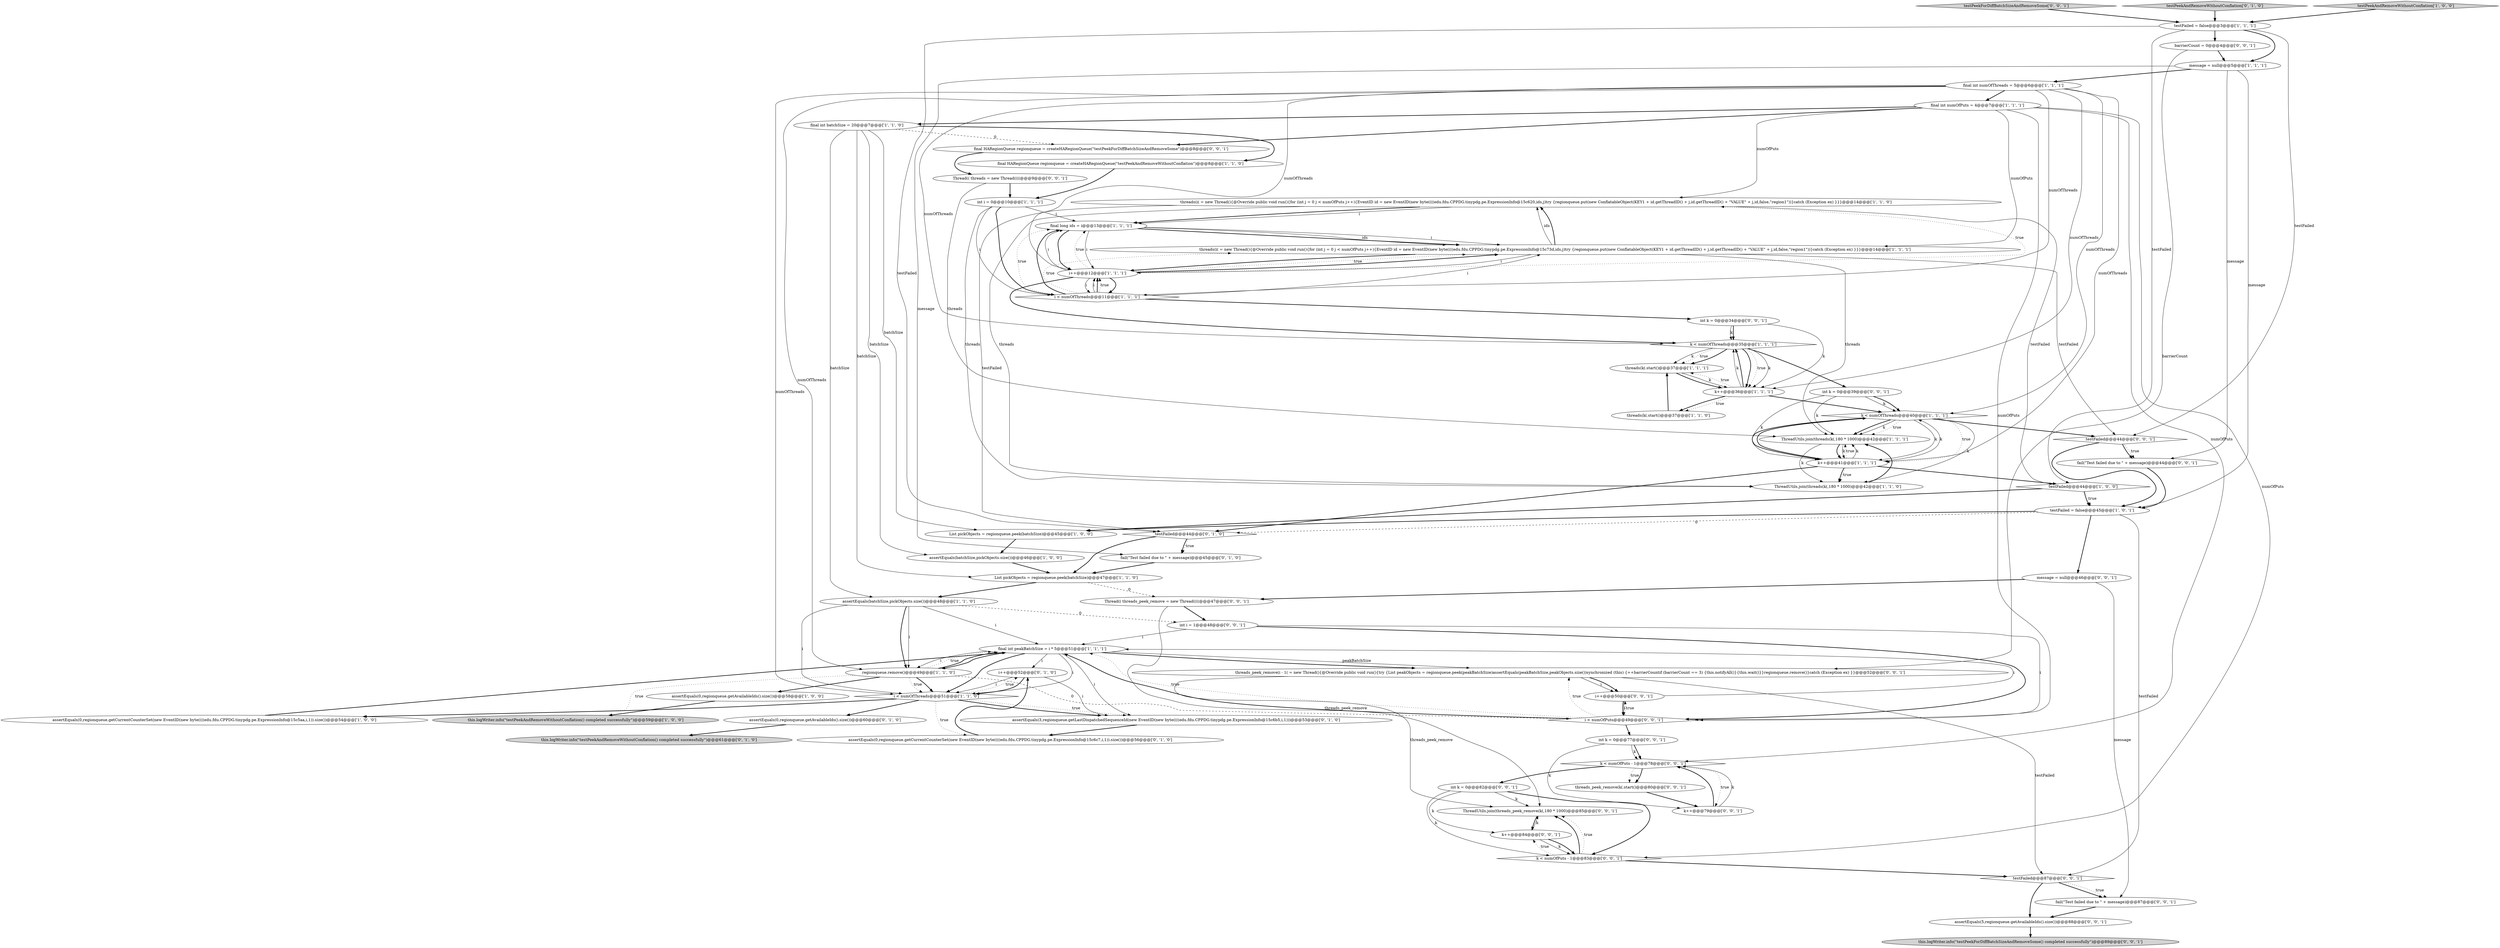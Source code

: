 digraph {
55 [style = filled, label = "testPeekForDiffBatchSizeAndRemoveSome['0', '0', '1']", fillcolor = lightgray, shape = diamond image = "AAA0AAABBB3BBB"];
5 [style = filled, label = "k < numOfThreads@@@40@@@['1', '1', '1']", fillcolor = white, shape = diamond image = "AAA0AAABBB1BBB"];
62 [style = filled, label = "assertEquals(5,regionqueue.getAvailableIds().size())@@@88@@@['0', '0', '1']", fillcolor = white, shape = ellipse image = "AAA0AAABBB3BBB"];
12 [style = filled, label = "final HARegionQueue regionqueue = createHARegionQueue(\"testPeekAndRemoveWithoutConflation\")@@@8@@@['1', '1', '0']", fillcolor = white, shape = ellipse image = "AAA0AAABBB1BBB"];
28 [style = filled, label = "testFailed@@@44@@@['1', '0', '0']", fillcolor = white, shape = diamond image = "AAA0AAABBB1BBB"];
39 [style = filled, label = "i++@@@52@@@['0', '1', '0']", fillcolor = white, shape = ellipse image = "AAA0AAABBB2BBB"];
49 [style = filled, label = "int k = 0@@@82@@@['0', '0', '1']", fillcolor = white, shape = ellipse image = "AAA0AAABBB3BBB"];
18 [style = filled, label = "this.logWriter.info(\"testPeekAndRemoveWithoutConflation() completed successfully\")@@@59@@@['1', '0', '0']", fillcolor = lightgray, shape = ellipse image = "AAA0AAABBB1BBB"];
61 [style = filled, label = "Thread(( threads_peek_remove = new Thread((((@@@47@@@['0', '0', '1']", fillcolor = white, shape = ellipse image = "AAA0AAABBB3BBB"];
10 [style = filled, label = "threads(i( = new Thread(){@Override public void run(){for (int j = 0 j < numOfPuts j++){EventID id = new EventID(new byte((((edu.fdu.CPPDG.tinypdg.pe.ExpressionInfo@15c620,ids,j)try {regionqueue.put(new ConflatableObject(KEY1 + id.getThreadID() + j,id.getThreadID() + \"VALUE\" + j,id,false,\"region1\"))}catch (Exception ex) }}}@@@14@@@['1', '1', '0']", fillcolor = white, shape = ellipse image = "AAA0AAABBB1BBB"];
30 [style = filled, label = "final int batchSize = 20@@@7@@@['1', '1', '0']", fillcolor = white, shape = ellipse image = "AAA0AAABBB1BBB"];
1 [style = filled, label = "final int peakBatchSize = i * 5@@@51@@@['1', '1', '1']", fillcolor = white, shape = ellipse image = "AAA0AAABBB1BBB"];
35 [style = filled, label = "fail(\"Test failed due to \" + message)@@@45@@@['0', '1', '0']", fillcolor = white, shape = ellipse image = "AAA1AAABBB2BBB"];
17 [style = filled, label = "ThreadUtils.join(threads(k(,180 * 1000)@@@42@@@['1', '1', '1']", fillcolor = white, shape = ellipse image = "AAA0AAABBB1BBB"];
24 [style = filled, label = "int i = 0@@@10@@@['1', '1', '1']", fillcolor = white, shape = ellipse image = "AAA0AAABBB1BBB"];
57 [style = filled, label = "int k = 0@@@77@@@['0', '0', '1']", fillcolor = white, shape = ellipse image = "AAA0AAABBB3BBB"];
25 [style = filled, label = "testFailed = false@@@3@@@['1', '1', '1']", fillcolor = white, shape = ellipse image = "AAA0AAABBB1BBB"];
37 [style = filled, label = "assertEquals(0,regionqueue.getAvailableIds().size())@@@60@@@['0', '1', '0']", fillcolor = white, shape = ellipse image = "AAA0AAABBB2BBB"];
7 [style = filled, label = "ThreadUtils.join(threads(k(,180 * 1000)@@@42@@@['1', '1', '0']", fillcolor = white, shape = ellipse image = "AAA0AAABBB1BBB"];
41 [style = filled, label = "threads_peek_remove(i - 1( = new Thread(){@Override public void run(){try {List peakObjects = regionqueue.peek(peakBatchSize)assertEquals(peakBatchSize,peakObjects.size())synchronized (this) {++barrierCountif (barrierCount == 3) {this.notifyAll()}{this.wait()}}regionqueue.remove()}catch (Exception ex) }}@@@52@@@['0', '0', '1']", fillcolor = white, shape = ellipse image = "AAA0AAABBB3BBB"];
47 [style = filled, label = "fail(\"Test failed due to \" + message)@@@87@@@['0', '0', '1']", fillcolor = white, shape = ellipse image = "AAA0AAABBB3BBB"];
53 [style = filled, label = "barrierCount = 0@@@4@@@['0', '0', '1']", fillcolor = white, shape = ellipse image = "AAA0AAABBB3BBB"];
64 [style = filled, label = "i < numOfPuts@@@49@@@['0', '0', '1']", fillcolor = white, shape = diamond image = "AAA0AAABBB3BBB"];
26 [style = filled, label = "final int numOfThreads = 5@@@6@@@['1', '1', '1']", fillcolor = white, shape = ellipse image = "AAA0AAABBB1BBB"];
23 [style = filled, label = "regionqueue.remove()@@@49@@@['1', '1', '0']", fillcolor = white, shape = ellipse image = "AAA0AAABBB1BBB"];
51 [style = filled, label = "k < numOfPuts - 1@@@78@@@['0', '0', '1']", fillcolor = white, shape = diamond image = "AAA0AAABBB3BBB"];
54 [style = filled, label = "k < numOfPuts - 1@@@83@@@['0', '0', '1']", fillcolor = white, shape = diamond image = "AAA0AAABBB3BBB"];
29 [style = filled, label = "List pickObjects = regionqueue.peek(batchSize)@@@47@@@['1', '1', '0']", fillcolor = white, shape = ellipse image = "AAA0AAABBB1BBB"];
65 [style = filled, label = "testFailed@@@44@@@['0', '0', '1']", fillcolor = white, shape = diamond image = "AAA0AAABBB3BBB"];
27 [style = filled, label = "threads(i( = new Thread(){@Override public void run(){for (int j = 0 j < numOfPuts j++){EventID id = new EventID(new byte((((edu.fdu.CPPDG.tinypdg.pe.ExpressionInfo@15c73d,ids,j)try {regionqueue.put(new ConflatableObject(KEY1 + id.getThreadID() + j,id.getThreadID() + \"VALUE\" + j,id,false,\"region1\"))}catch (Exception ex) }}}@@@14@@@['1', '1', '1']", fillcolor = white, shape = ellipse image = "AAA0AAABBB1BBB"];
52 [style = filled, label = "final HARegionQueue regionqueue = createHARegionQueue(\"testPeekForDiffBatchSizeAndRemoveSome\")@@@8@@@['0', '0', '1']", fillcolor = white, shape = ellipse image = "AAA0AAABBB3BBB"];
38 [style = filled, label = "testFailed@@@44@@@['0', '1', '0']", fillcolor = white, shape = diamond image = "AAA1AAABBB2BBB"];
45 [style = filled, label = "fail(\"Test failed due to \" + message)@@@44@@@['0', '0', '1']", fillcolor = white, shape = ellipse image = "AAA0AAABBB3BBB"];
48 [style = filled, label = "int k = 0@@@34@@@['0', '0', '1']", fillcolor = white, shape = ellipse image = "AAA0AAABBB3BBB"];
43 [style = filled, label = "message = null@@@46@@@['0', '0', '1']", fillcolor = white, shape = ellipse image = "AAA0AAABBB3BBB"];
63 [style = filled, label = "ThreadUtils.join(threads_peek_remove(k(,180 * 1000)@@@85@@@['0', '0', '1']", fillcolor = white, shape = ellipse image = "AAA0AAABBB3BBB"];
19 [style = filled, label = "final int numOfPuts = 4@@@7@@@['1', '1', '1']", fillcolor = white, shape = ellipse image = "AAA0AAABBB1BBB"];
16 [style = filled, label = "i < numOfThreads@@@11@@@['1', '1', '1']", fillcolor = white, shape = diamond image = "AAA0AAABBB1BBB"];
56 [style = filled, label = "int i = 1@@@48@@@['0', '0', '1']", fillcolor = white, shape = ellipse image = "AAA0AAABBB3BBB"];
34 [style = filled, label = "assertEquals(3,regionqueue.getLastDispatchedSequenceId(new EventID(new byte((((edu.fdu.CPPDG.tinypdg.pe.ExpressionInfo@15c6b5,i,1)))@@@53@@@['0', '1', '0']", fillcolor = white, shape = ellipse image = "AAA0AAABBB2BBB"];
14 [style = filled, label = "threads(k(.start()@@@37@@@['1', '1', '0']", fillcolor = white, shape = ellipse image = "AAA0AAABBB1BBB"];
40 [style = filled, label = "this.logWriter.info(\"testPeekAndRemoveWithoutConflation() completed successfully\")@@@61@@@['0', '1', '0']", fillcolor = lightgray, shape = ellipse image = "AAA0AAABBB2BBB"];
15 [style = filled, label = "assertEquals(0,regionqueue.getCurrentCounterSet(new EventID(new byte((((edu.fdu.CPPDG.tinypdg.pe.ExpressionInfo@15c5aa,i,1)).size())@@@54@@@['1', '0', '0']", fillcolor = white, shape = ellipse image = "AAA0AAABBB1BBB"];
33 [style = filled, label = "testPeekAndRemoveWithoutConflation['0', '1', '0']", fillcolor = lightgray, shape = diamond image = "AAA0AAABBB2BBB"];
4 [style = filled, label = "k < numOfThreads@@@35@@@['1', '1', '1']", fillcolor = white, shape = diamond image = "AAA0AAABBB1BBB"];
0 [style = filled, label = "assertEquals(batchSize,pickObjects.size())@@@46@@@['1', '0', '0']", fillcolor = white, shape = ellipse image = "AAA0AAABBB1BBB"];
21 [style = filled, label = "k++@@@41@@@['1', '1', '1']", fillcolor = white, shape = ellipse image = "AAA0AAABBB1BBB"];
58 [style = filled, label = "i++@@@50@@@['0', '0', '1']", fillcolor = white, shape = ellipse image = "AAA0AAABBB3BBB"];
66 [style = filled, label = "this.logWriter.info(\"testPeekForDiffBatchSizeAndRemoveSome() completed successfully\")@@@89@@@['0', '0', '1']", fillcolor = lightgray, shape = ellipse image = "AAA0AAABBB3BBB"];
32 [style = filled, label = "testFailed = false@@@45@@@['1', '0', '1']", fillcolor = white, shape = ellipse image = "AAA0AAABBB1BBB"];
3 [style = filled, label = "threads(k(.start()@@@37@@@['1', '1', '1']", fillcolor = white, shape = ellipse image = "AAA0AAABBB1BBB"];
50 [style = filled, label = "k++@@@79@@@['0', '0', '1']", fillcolor = white, shape = ellipse image = "AAA0AAABBB3BBB"];
6 [style = filled, label = "final long ids = i@@@13@@@['1', '1', '1']", fillcolor = white, shape = ellipse image = "AAA0AAABBB1BBB"];
44 [style = filled, label = "threads_peek_remove(k(.start()@@@80@@@['0', '0', '1']", fillcolor = white, shape = ellipse image = "AAA0AAABBB3BBB"];
9 [style = filled, label = "k++@@@36@@@['1', '1', '1']", fillcolor = white, shape = ellipse image = "AAA0AAABBB1BBB"];
31 [style = filled, label = "i++@@@12@@@['1', '1', '1']", fillcolor = white, shape = ellipse image = "AAA0AAABBB1BBB"];
8 [style = filled, label = "testPeekAndRemoveWithoutConflation['1', '0', '0']", fillcolor = lightgray, shape = diamond image = "AAA0AAABBB1BBB"];
11 [style = filled, label = "assertEquals(batchSize,pickObjects.size())@@@48@@@['1', '1', '0']", fillcolor = white, shape = ellipse image = "AAA0AAABBB1BBB"];
20 [style = filled, label = "List pickObjects = regionqueue.peek(batchSize)@@@45@@@['1', '0', '0']", fillcolor = white, shape = ellipse image = "AAA0AAABBB1BBB"];
60 [style = filled, label = "k++@@@84@@@['0', '0', '1']", fillcolor = white, shape = ellipse image = "AAA0AAABBB3BBB"];
42 [style = filled, label = "Thread(( threads = new Thread((((@@@9@@@['0', '0', '1']", fillcolor = white, shape = ellipse image = "AAA0AAABBB3BBB"];
36 [style = filled, label = "assertEquals(0,regionqueue.getCurrentCounterSet(new EventID(new byte((((edu.fdu.CPPDG.tinypdg.pe.ExpressionInfo@15c6c7,i,1)).size())@@@56@@@['0', '1', '0']", fillcolor = white, shape = ellipse image = "AAA0AAABBB2BBB"];
59 [style = filled, label = "int k = 0@@@39@@@['0', '0', '1']", fillcolor = white, shape = ellipse image = "AAA0AAABBB3BBB"];
13 [style = filled, label = "assertEquals(0,regionqueue.getAvailableIds().size())@@@58@@@['1', '0', '0']", fillcolor = white, shape = ellipse image = "AAA0AAABBB1BBB"];
2 [style = filled, label = "message = null@@@5@@@['1', '1', '1']", fillcolor = white, shape = ellipse image = "AAA0AAABBB1BBB"];
22 [style = filled, label = "i < numOfThreads@@@51@@@['1', '1', '0']", fillcolor = white, shape = diamond image = "AAA0AAABBB1BBB"];
46 [style = filled, label = "testFailed@@@87@@@['0', '0', '1']", fillcolor = white, shape = diamond image = "AAA0AAABBB3BBB"];
23->22 [style = bold, label=""];
64->41 [style = dotted, label="true"];
5->7 [style = solid, label="k"];
65->32 [style = bold, label=""];
51->50 [style = dotted, label="true"];
46->47 [style = bold, label=""];
15->1 [style = bold, label=""];
5->65 [style = bold, label=""];
14->3 [style = bold, label=""];
22->39 [style = dotted, label="true"];
17->21 [style = bold, label=""];
6->31 [style = solid, label="i"];
64->57 [style = bold, label=""];
49->63 [style = solid, label="k"];
51->44 [style = dotted, label="true"];
48->4 [style = bold, label=""];
24->16 [style = solid, label="i"];
45->32 [style = bold, label=""];
41->58 [style = solid, label="i"];
29->11 [style = bold, label=""];
62->66 [style = bold, label=""];
2->32 [style = solid, label="message"];
50->51 [style = bold, label=""];
26->22 [style = solid, label="numOfThreads"];
1->23 [style = bold, label=""];
31->10 [style = dotted, label="true"];
12->24 [style = bold, label=""];
19->51 [style = solid, label="numOfPuts"];
50->51 [style = solid, label="k"];
27->65 [style = solid, label="testFailed"];
16->6 [style = dotted, label="true"];
64->1 [style = dotted, label="true"];
5->17 [style = bold, label=""];
46->47 [style = dotted, label="true"];
23->22 [style = dotted, label="true"];
32->38 [style = dashed, label="0"];
53->2 [style = bold, label=""];
23->64 [style = dashed, label="0"];
30->0 [style = solid, label="batchSize"];
17->7 [style = solid, label="k"];
24->7 [style = solid, label="threads"];
4->9 [style = bold, label=""];
3->9 [style = bold, label=""];
8->25 [style = bold, label=""];
16->27 [style = solid, label="i"];
11->23 [style = bold, label=""];
21->7 [style = dotted, label="true"];
16->6 [style = bold, label=""];
43->61 [style = bold, label=""];
38->35 [style = bold, label=""];
9->14 [style = bold, label=""];
4->9 [style = dotted, label="true"];
49->60 [style = solid, label="k"];
39->22 [style = bold, label=""];
51->49 [style = bold, label=""];
64->1 [style = bold, label=""];
1->23 [style = solid, label="i"];
20->0 [style = bold, label=""];
1->22 [style = bold, label=""];
19->64 [style = solid, label="numOfPuts"];
19->54 [style = solid, label="numOfPuts"];
43->47 [style = solid, label="message"];
4->3 [style = bold, label=""];
54->46 [style = bold, label=""];
6->27 [style = solid, label="i"];
60->63 [style = solid, label="k"];
41->58 [style = bold, label=""];
2->26 [style = bold, label=""];
1->39 [style = solid, label="i"];
65->45 [style = dotted, label="true"];
26->16 [style = solid, label="numOfThreads"];
56->64 [style = solid, label="i"];
5->21 [style = dotted, label="true"];
0->29 [style = bold, label=""];
28->32 [style = bold, label=""];
1->34 [style = solid, label="i"];
27->17 [style = solid, label="threads"];
59->17 [style = solid, label="k"];
31->27 [style = dotted, label="true"];
25->28 [style = solid, label="testFailed"];
21->17 [style = dotted, label="true"];
49->54 [style = bold, label=""];
56->64 [style = bold, label=""];
11->23 [style = solid, label="i"];
6->27 [style = bold, label=""];
1->22 [style = solid, label="i"];
26->19 [style = bold, label=""];
32->20 [style = bold, label=""];
26->9 [style = solid, label="numOfThreads"];
11->56 [style = dashed, label="0"];
4->59 [style = bold, label=""];
37->40 [style = bold, label=""];
26->4 [style = solid, label="numOfThreads"];
57->51 [style = bold, label=""];
54->63 [style = bold, label=""];
48->9 [style = solid, label="k"];
22->36 [style = dotted, label="true"];
44->50 [style = bold, label=""];
4->3 [style = solid, label="k"];
21->17 [style = solid, label="k"];
41->46 [style = solid, label="testFailed"];
5->21 [style = solid, label="k"];
38->35 [style = dotted, label="true"];
58->1 [style = solid, label="i"];
31->16 [style = solid, label="i"];
47->62 [style = bold, label=""];
48->4 [style = solid, label="k"];
30->29 [style = solid, label="batchSize"];
16->31 [style = solid, label="i"];
31->16 [style = bold, label=""];
42->17 [style = solid, label="threads"];
6->27 [style = solid, label="ids"];
17->21 [style = solid, label="k"];
2->45 [style = solid, label="message"];
57->51 [style = solid, label="k"];
42->24 [style = bold, label=""];
10->6 [style = bold, label=""];
4->3 [style = dotted, label="true"];
9->4 [style = bold, label=""];
28->20 [style = bold, label=""];
60->54 [style = bold, label=""];
10->38 [style = solid, label="testFailed"];
25->65 [style = solid, label="testFailed"];
3->9 [style = solid, label="k"];
10->6 [style = solid, label="i"];
5->17 [style = solid, label="k"];
11->1 [style = solid, label="i"];
34->36 [style = bold, label=""];
23->15 [style = dotted, label="true"];
30->20 [style = solid, label="batchSize"];
39->22 [style = solid, label="i"];
30->11 [style = solid, label="batchSize"];
27->31 [style = solid, label="i"];
27->10 [style = solid, label="ids"];
16->27 [style = dotted, label="true"];
31->4 [style = bold, label=""];
31->6 [style = solid, label="i"];
59->5 [style = solid, label="k"];
41->63 [style = solid, label="threads_peek_remove"];
30->52 [style = dashed, label="0"];
23->13 [style = bold, label=""];
23->1 [style = dotted, label="true"];
5->21 [style = bold, label=""];
6->31 [style = bold, label=""];
24->16 [style = bold, label=""];
11->22 [style = solid, label="i"];
30->12 [style = bold, label=""];
61->56 [style = bold, label=""];
19->52 [style = bold, label=""];
54->63 [style = dotted, label="true"];
21->38 [style = bold, label=""];
21->7 [style = bold, label=""];
56->1 [style = solid, label="i"];
7->17 [style = bold, label=""];
26->21 [style = solid, label="numOfThreads"];
58->64 [style = solid, label="i"];
19->27 [style = solid, label="numOfPuts"];
60->54 [style = solid, label="k"];
9->5 [style = bold, label=""];
27->31 [style = bold, label=""];
52->42 [style = bold, label=""];
32->43 [style = bold, label=""];
5->17 [style = dotted, label="true"];
55->25 [style = bold, label=""];
58->64 [style = bold, label=""];
1->41 [style = solid, label="peakBatchSize"];
4->9 [style = solid, label="k"];
19->30 [style = bold, label=""];
9->14 [style = dotted, label="true"];
25->38 [style = solid, label="testFailed"];
25->2 [style = bold, label=""];
23->1 [style = bold, label=""];
51->44 [style = bold, label=""];
29->61 [style = dashed, label="0"];
59->21 [style = solid, label="k"];
38->29 [style = bold, label=""];
32->46 [style = solid, label="testFailed"];
19->10 [style = solid, label="numOfPuts"];
10->7 [style = solid, label="threads"];
22->15 [style = bold, label=""];
61->63 [style = solid, label="threads_peek_remove"];
21->5 [style = solid, label="k"];
1->41 [style = bold, label=""];
16->48 [style = bold, label=""];
25->53 [style = bold, label=""];
13->18 [style = bold, label=""];
26->23 [style = solid, label="numOfThreads"];
65->45 [style = bold, label=""];
26->31 [style = solid, label="numOfThreads"];
46->62 [style = bold, label=""];
64->58 [style = dotted, label="true"];
54->60 [style = dotted, label="true"];
26->5 [style = solid, label="numOfThreads"];
22->34 [style = bold, label=""];
24->6 [style = solid, label="i"];
59->5 [style = bold, label=""];
27->10 [style = bold, label=""];
21->5 [style = bold, label=""];
22->34 [style = dotted, label="true"];
53->41 [style = solid, label="barrierCount"];
10->28 [style = solid, label="testFailed"];
16->31 [style = bold, label=""];
35->29 [style = bold, label=""];
31->6 [style = dotted, label="true"];
9->3 [style = dotted, label="true"];
49->54 [style = solid, label="k"];
9->4 [style = solid, label="k"];
39->34 [style = solid, label="i"];
28->32 [style = dotted, label="true"];
57->50 [style = solid, label="k"];
33->25 [style = bold, label=""];
31->27 [style = bold, label=""];
36->39 [style = bold, label=""];
63->60 [style = bold, label=""];
21->28 [style = bold, label=""];
16->31 [style = dotted, label="true"];
22->37 [style = bold, label=""];
2->35 [style = solid, label="message"];
}
